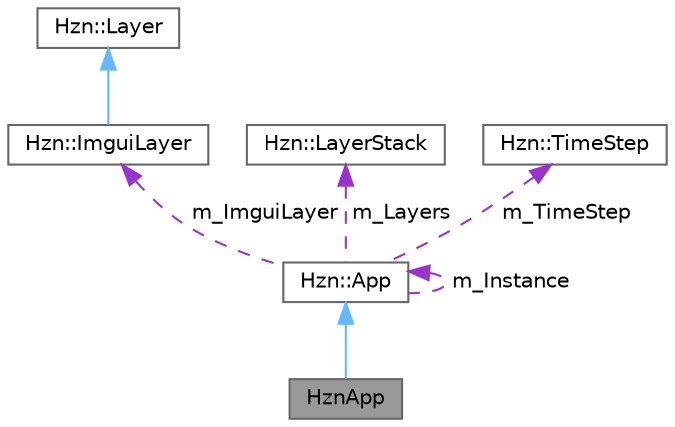 digraph "HznApp"
{
 // LATEX_PDF_SIZE
  bgcolor="transparent";
  edge [fontname=Helvetica,fontsize=10,labelfontname=Helvetica,labelfontsize=10];
  node [fontname=Helvetica,fontsize=10,shape=box,height=0.2,width=0.4];
  Node1 [label="HznApp",height=0.2,width=0.4,color="gray40", fillcolor="grey60", style="filled", fontcolor="black",tooltip=" "];
  Node2 -> Node1 [dir="back",color="steelblue1",style="solid"];
  Node2 [label="Hzn::App",height=0.2,width=0.4,color="gray40", fillcolor="white", style="filled",URL="$class_hzn_1_1_app.html",tooltip=" "];
  Node2 -> Node2 [dir="back",color="darkorchid3",style="dashed",label=" m_Instance" ];
  Node3 -> Node2 [dir="back",color="darkorchid3",style="dashed",label=" m_ImguiLayer" ];
  Node3 [label="Hzn::ImguiLayer",height=0.2,width=0.4,color="gray40", fillcolor="white", style="filled",URL="$class_hzn_1_1_imgui_layer.html",tooltip=" "];
  Node4 -> Node3 [dir="back",color="steelblue1",style="solid"];
  Node4 [label="Hzn::Layer",height=0.2,width=0.4,color="gray40", fillcolor="white", style="filled",URL="$class_hzn_1_1_layer.html",tooltip="Layer"];
  Node5 -> Node2 [dir="back",color="darkorchid3",style="dashed",label=" m_Layers" ];
  Node5 [label="Hzn::LayerStack",height=0.2,width=0.4,color="gray40", fillcolor="white", style="filled",URL="$class_hzn_1_1_layer_stack.html",tooltip=" "];
  Node6 -> Node2 [dir="back",color="darkorchid3",style="dashed",label=" m_TimeStep" ];
  Node6 [label="Hzn::TimeStep",height=0.2,width=0.4,color="gray40", fillcolor="white", style="filled",URL="$class_hzn_1_1_time_step.html",tooltip=" "];
}
